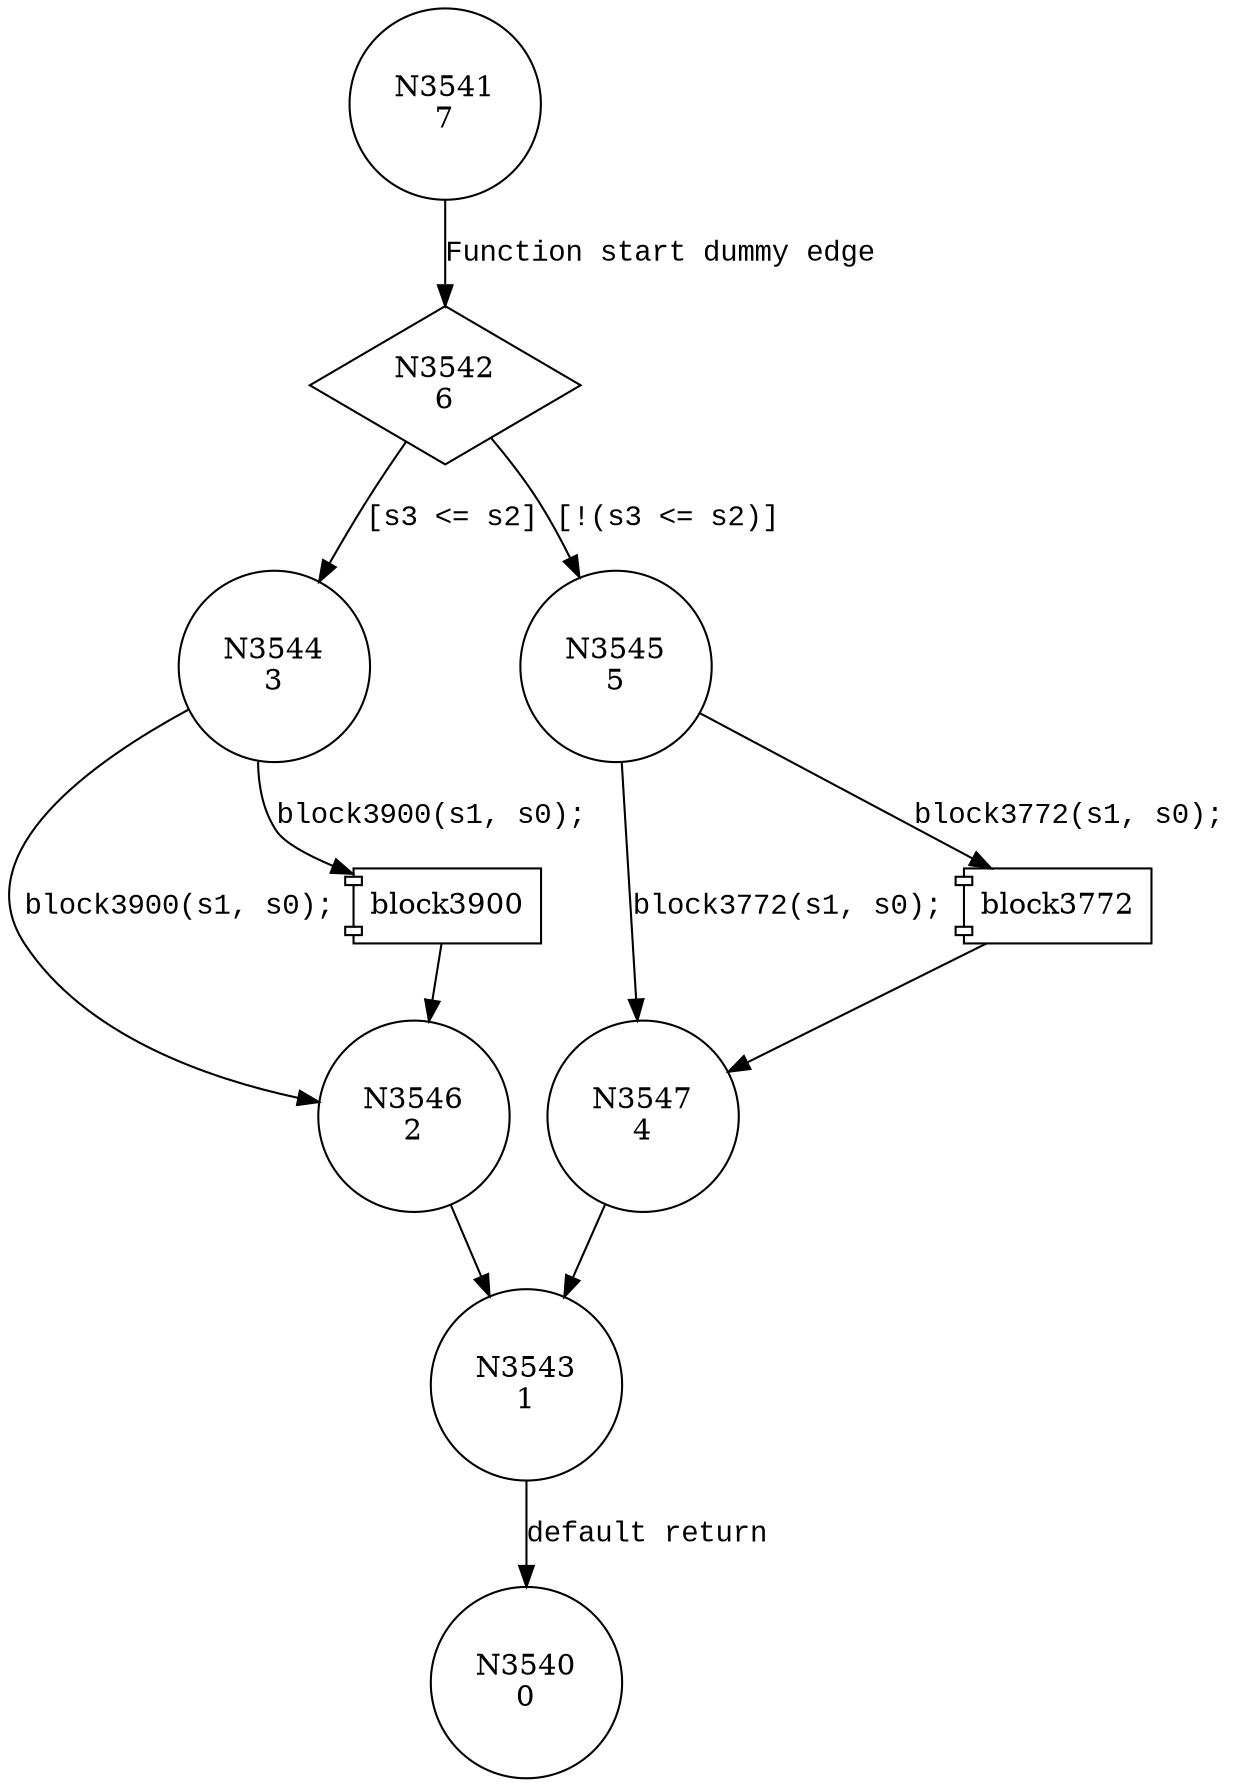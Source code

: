 digraph jump3733 {
3542 [shape="diamond" label="N3542\n6"]
3544 [shape="circle" label="N3544\n3"]
3545 [shape="circle" label="N3545\n5"]
3547 [shape="circle" label="N3547\n4"]
3543 [shape="circle" label="N3543\n1"]
3540 [shape="circle" label="N3540\n0"]
3546 [shape="circle" label="N3546\n2"]
3541 [shape="circle" label="N3541\n7"]
3542 -> 3544 [label="[s3 <= s2]" fontname="Courier New"]
3542 -> 3545 [label="[!(s3 <= s2)]" fontname="Courier New"]
100057 [shape="component" label="block3772"]
3545 -> 100057 [label="block3772(s1, s0);" fontname="Courier New"]
100057 -> 3547 [label="" fontname="Courier New"]
3545 -> 3547 [label="block3772(s1, s0);" fontname="Courier New"]
3547 -> 3543 [label="" fontname="Courier New"]
3543 -> 3540 [label="default return" fontname="Courier New"]
100058 [shape="component" label="block3900"]
3544 -> 100058 [label="block3900(s1, s0);" fontname="Courier New"]
100058 -> 3546 [label="" fontname="Courier New"]
3544 -> 3546 [label="block3900(s1, s0);" fontname="Courier New"]
3546 -> 3543 [label="" fontname="Courier New"]
3541 -> 3542 [label="Function start dummy edge" fontname="Courier New"]
}